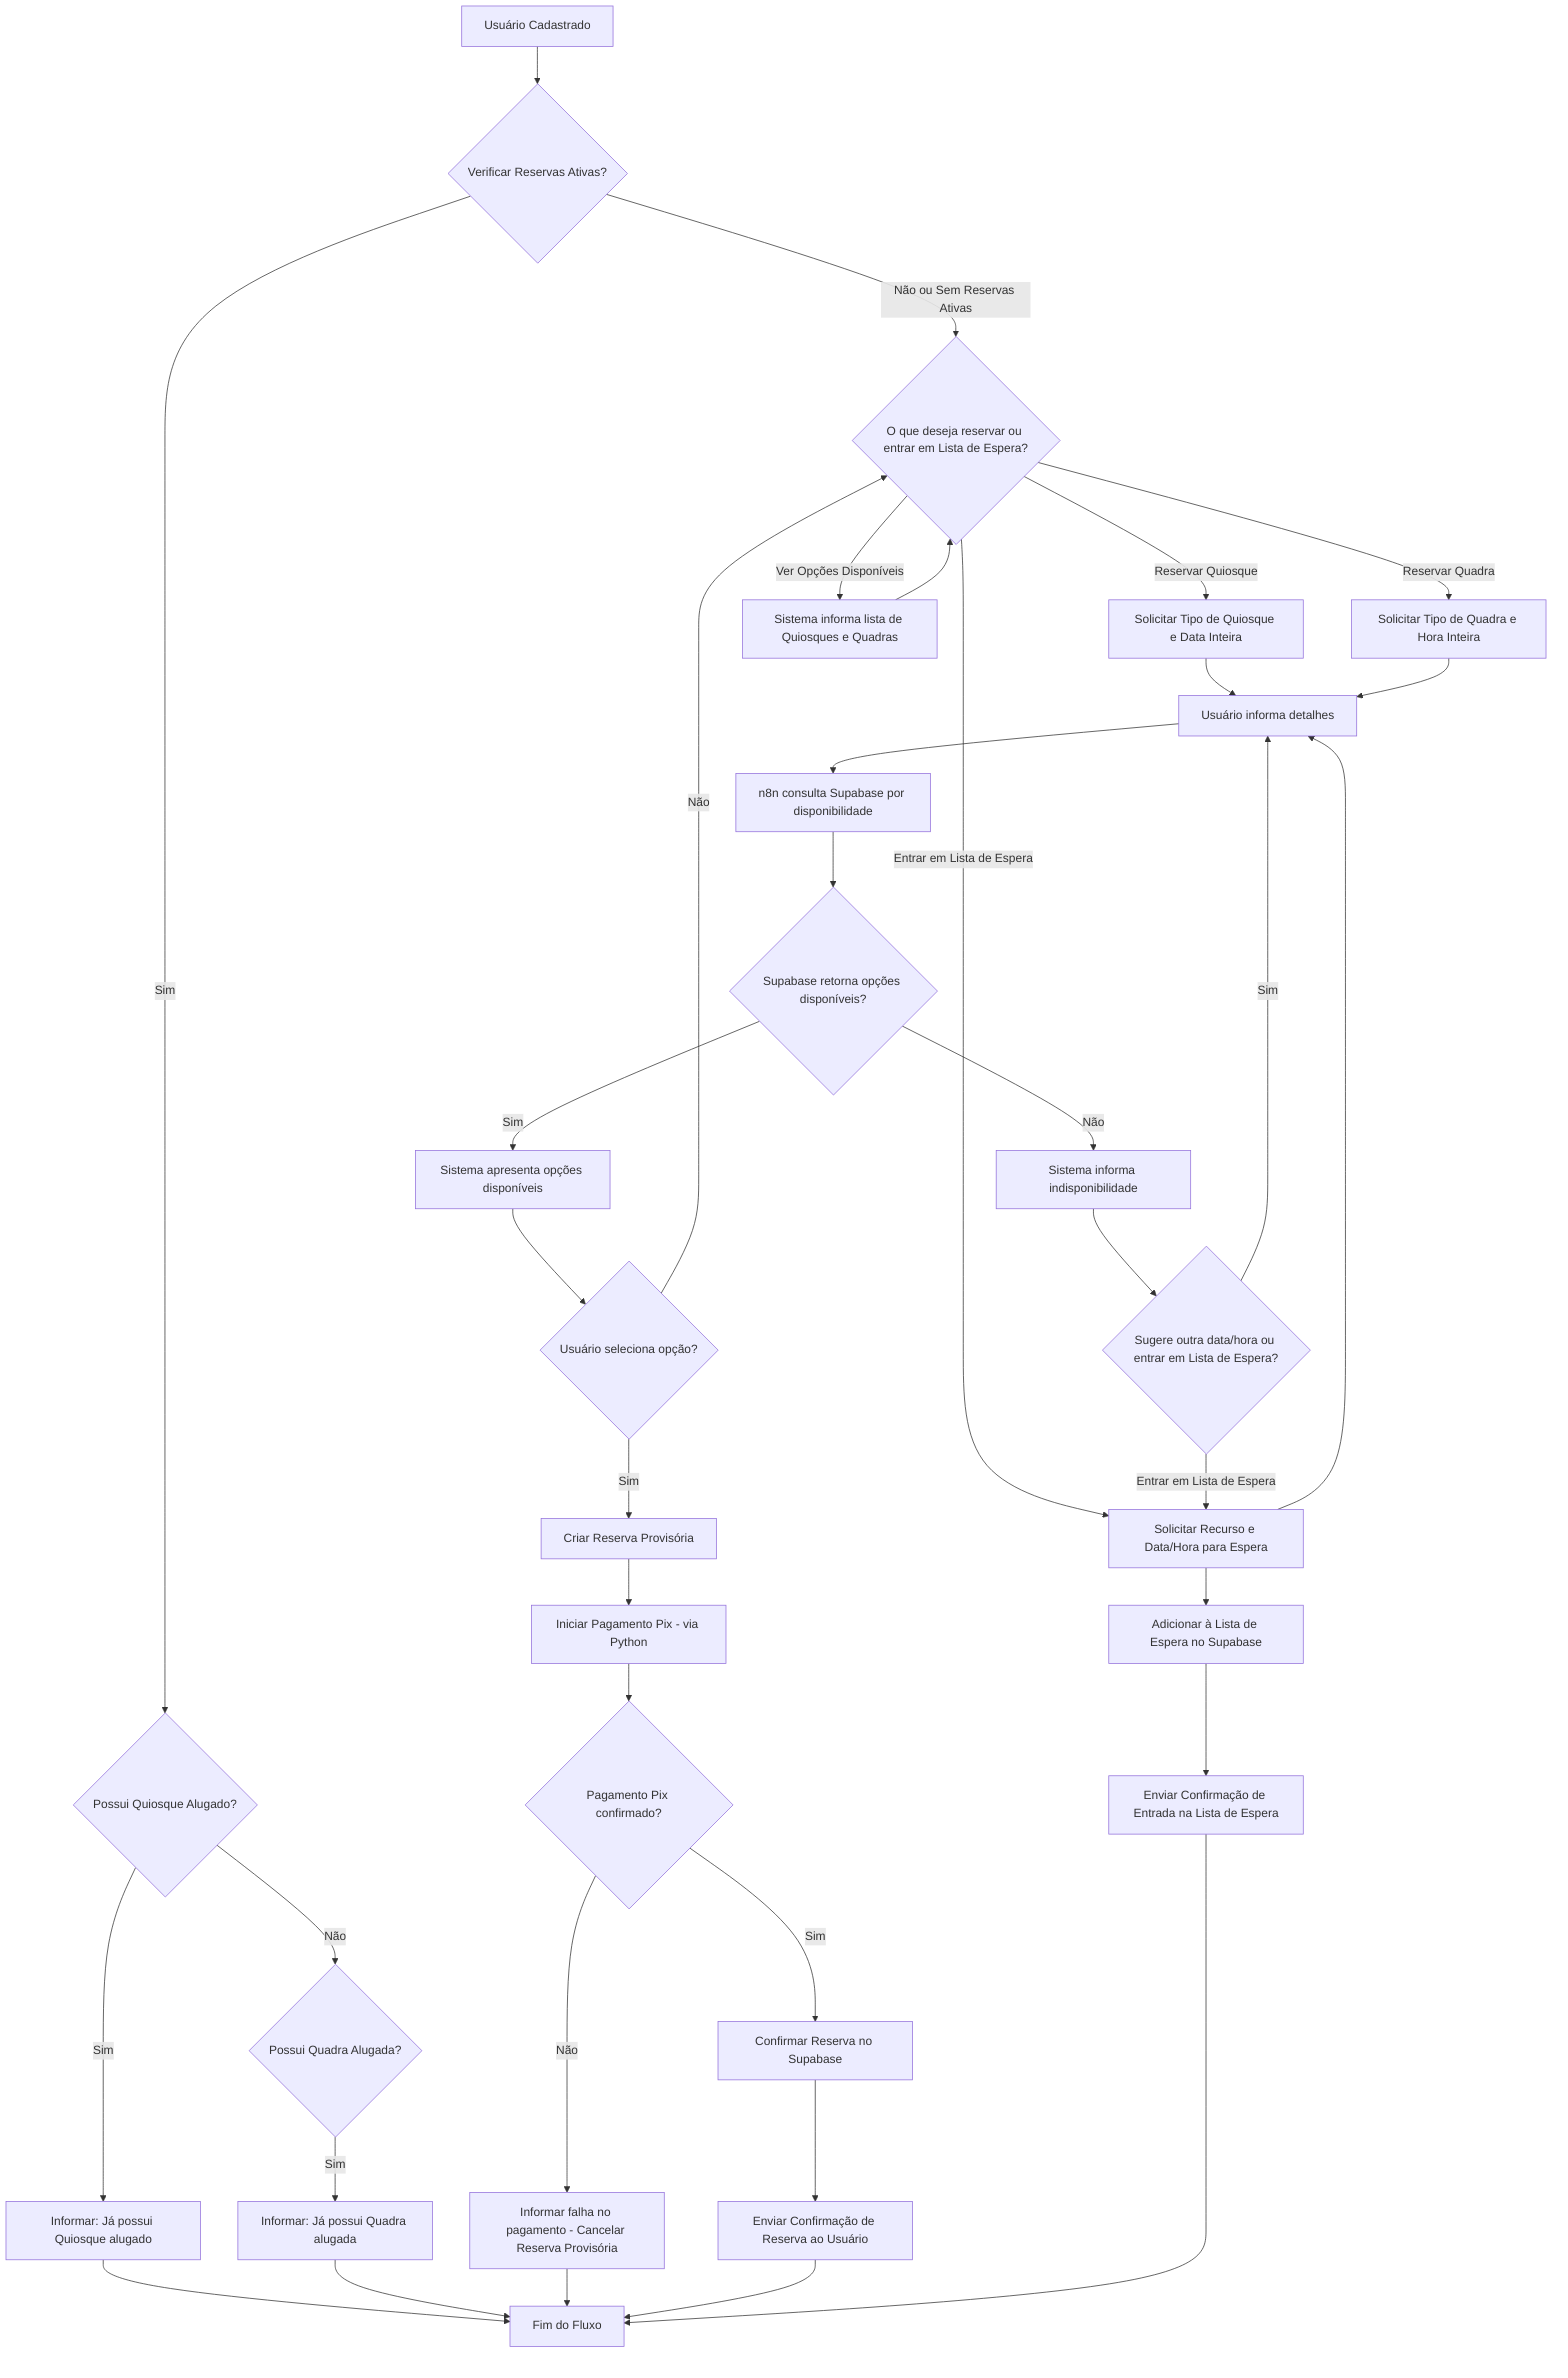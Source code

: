 graph TD
    A[Usuário Cadastrado] --> B{Verificar Reservas Ativas?}

    B -- Sim --> B1{Possui Quiosque Alugado?}
    B1 -- Sim --> B1a[Informar: Já possui Quiosque alugado]
    B1a --> Z[Fim do Fluxo - Sugerir Gerenciamento de Reservas]

    B1 -- Não --> B2{Possui Quadra Alugada?}
    B2 -- Sim --> B2a[Informar: Já possui Quadra alugada]
    B2a --> Z

    B -- Não ou Sem Reservas Ativas --> C{O que deseja reservar ou entrar em Lista de Espera?}

    C -- Reservar Quiosque --> D[Solicitar Tipo de Quiosque e Data Inteira]
    C -- Reservar Quadra --> E[Solicitar Tipo de Quadra e Hora Inteira]
    C -- Entrar em Lista de Espera --> F[Solicitar Recurso e Data/Hora para Espera]
    C -- Ver Opções Disponíveis --> G[Sistema informa lista de Quiosques e Quadras]
    G --> C

    D --> H[Usuário informa detalhes]
    E --> H
    F --> H

    H --> I[n8n consulta Supabase por disponibilidade]
    I --> J{Supabase retorna opções disponíveis?}

    J -- Sim --> K[Sistema apresenta opções disponíveis]
    K --> L{Usuário seleciona opção?}
    L -- Sim --> M[Criar Reserva Provisória]
    L -- Não --> C

    J -- Não --> N[Sistema informa indisponibilidade]
    N --> O{Sugere outra data/hora ou entrar em Lista de Espera?}
    O -- Sim --> H
    O -- Entrar em Lista de Espera --> F

    M --> P[Iniciar Pagamento Pix - via Python]
    P --> Q{Pagamento Pix confirmado?}
    Q -- Sim --> R[Confirmar Reserva no Supabase]
    Q -- Não --> S[Informar falha no pagamento - Cancelar Reserva Provisória]
    S --> Z

    R --> T[Enviar Confirmação de Reserva ao Usuário]
    T --> Z

    F --> U[Adicionar à Lista de Espera no Supabase]
    U --> V[Enviar Confirmação de Entrada na Lista de Espera]
    V --> Z

    Z[Fim do Fluxo]